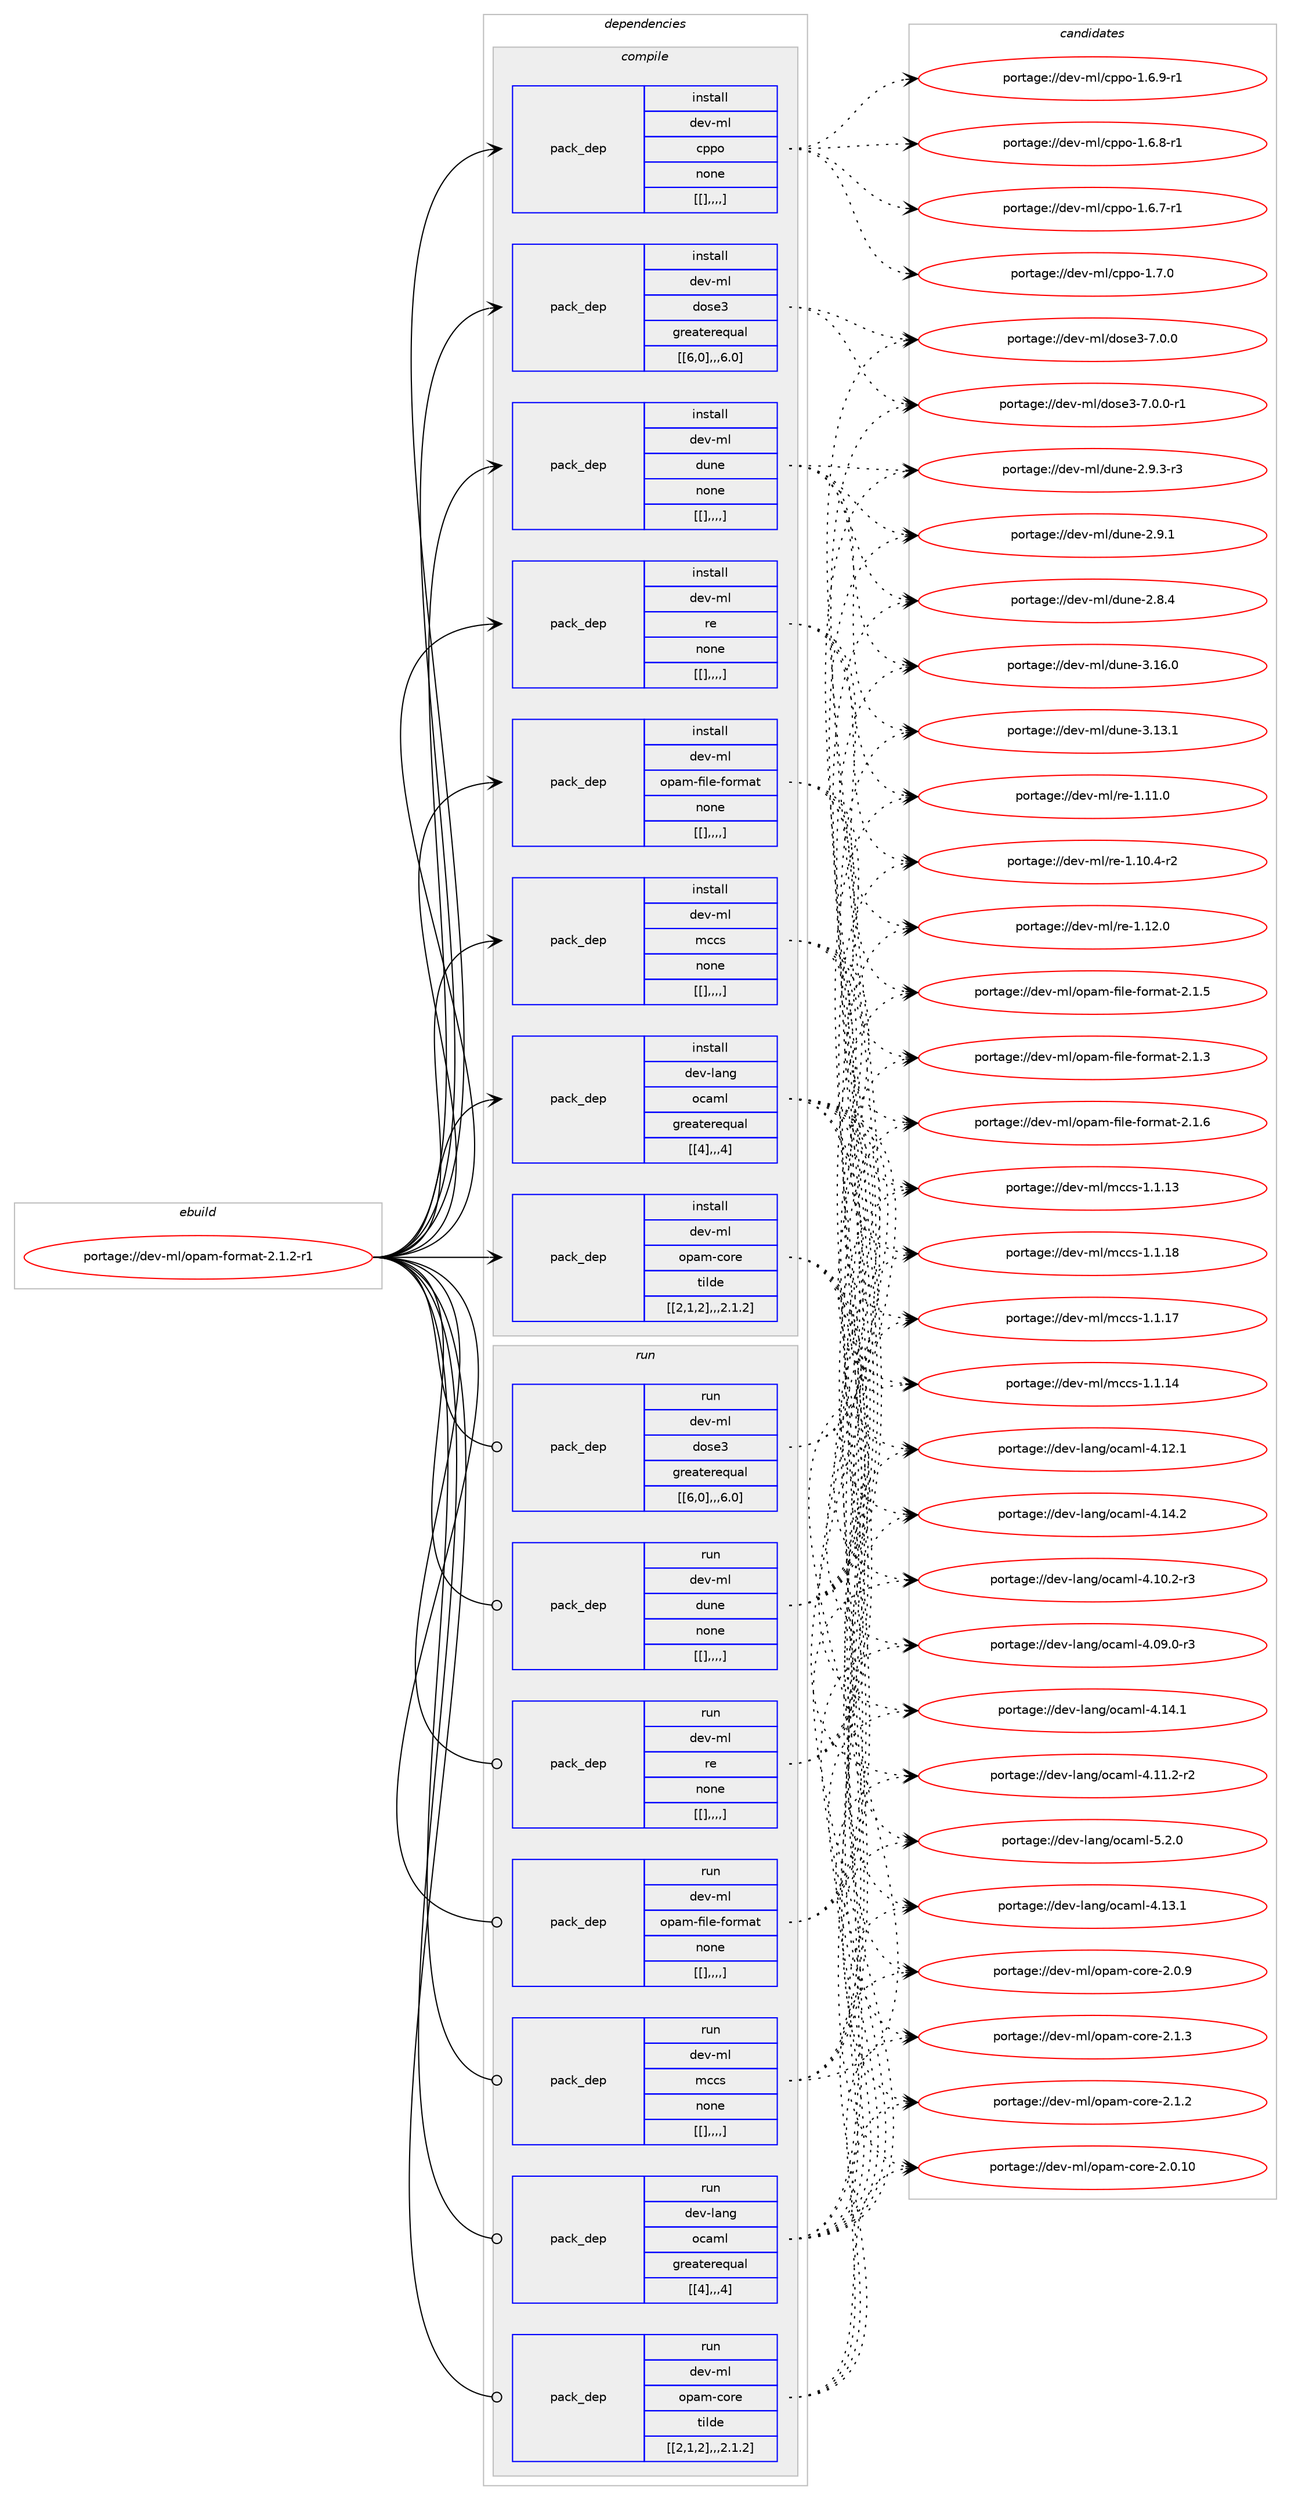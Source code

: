 digraph prolog {

# *************
# Graph options
# *************

newrank=true;
concentrate=true;
compound=true;
graph [rankdir=LR,fontname=Helvetica,fontsize=10,ranksep=1.5];#, ranksep=2.5, nodesep=0.2];
edge  [arrowhead=vee];
node  [fontname=Helvetica,fontsize=10];

# **********
# The ebuild
# **********

subgraph cluster_leftcol {
color=gray;
label=<<i>ebuild</i>>;
id [label="portage://dev-ml/opam-format-2.1.2-r1", color=red, width=4, href="../dev-ml/opam-format-2.1.2-r1.svg"];
}

# ****************
# The dependencies
# ****************

subgraph cluster_midcol {
color=gray;
label=<<i>dependencies</i>>;
subgraph cluster_compile {
fillcolor="#eeeeee";
style=filled;
label=<<i>compile</i>>;
subgraph pack92425 {
dependency125092 [label=<<TABLE BORDER="0" CELLBORDER="1" CELLSPACING="0" CELLPADDING="4" WIDTH="220"><TR><TD ROWSPAN="6" CELLPADDING="30">pack_dep</TD></TR><TR><TD WIDTH="110">install</TD></TR><TR><TD>dev-lang</TD></TR><TR><TD>ocaml</TD></TR><TR><TD>greaterequal</TD></TR><TR><TD>[[4],,,4]</TD></TR></TABLE>>, shape=none, color=blue];
}
id:e -> dependency125092:w [weight=20,style="solid",arrowhead="vee"];
subgraph pack92428 {
dependency125108 [label=<<TABLE BORDER="0" CELLBORDER="1" CELLSPACING="0" CELLPADDING="4" WIDTH="220"><TR><TD ROWSPAN="6" CELLPADDING="30">pack_dep</TD></TR><TR><TD WIDTH="110">install</TD></TR><TR><TD>dev-ml</TD></TR><TR><TD>cppo</TD></TR><TR><TD>none</TD></TR><TR><TD>[[],,,,]</TD></TR></TABLE>>, shape=none, color=blue];
}
id:e -> dependency125108:w [weight=20,style="solid",arrowhead="vee"];
subgraph pack92442 {
dependency125111 [label=<<TABLE BORDER="0" CELLBORDER="1" CELLSPACING="0" CELLPADDING="4" WIDTH="220"><TR><TD ROWSPAN="6" CELLPADDING="30">pack_dep</TD></TR><TR><TD WIDTH="110">install</TD></TR><TR><TD>dev-ml</TD></TR><TR><TD>dose3</TD></TR><TR><TD>greaterequal</TD></TR><TR><TD>[[6,0],,,6.0]</TD></TR></TABLE>>, shape=none, color=blue];
}
id:e -> dependency125111:w [weight=20,style="solid",arrowhead="vee"];
subgraph pack92456 {
dependency125131 [label=<<TABLE BORDER="0" CELLBORDER="1" CELLSPACING="0" CELLPADDING="4" WIDTH="220"><TR><TD ROWSPAN="6" CELLPADDING="30">pack_dep</TD></TR><TR><TD WIDTH="110">install</TD></TR><TR><TD>dev-ml</TD></TR><TR><TD>dune</TD></TR><TR><TD>none</TD></TR><TR><TD>[[],,,,]</TD></TR></TABLE>>, shape=none, color=blue];
}
id:e -> dependency125131:w [weight=20,style="solid",arrowhead="vee"];
subgraph pack92477 {
dependency125185 [label=<<TABLE BORDER="0" CELLBORDER="1" CELLSPACING="0" CELLPADDING="4" WIDTH="220"><TR><TD ROWSPAN="6" CELLPADDING="30">pack_dep</TD></TR><TR><TD WIDTH="110">install</TD></TR><TR><TD>dev-ml</TD></TR><TR><TD>mccs</TD></TR><TR><TD>none</TD></TR><TR><TD>[[],,,,]</TD></TR></TABLE>>, shape=none, color=blue];
}
id:e -> dependency125185:w [weight=20,style="solid",arrowhead="vee"];
subgraph pack92511 {
dependency125189 [label=<<TABLE BORDER="0" CELLBORDER="1" CELLSPACING="0" CELLPADDING="4" WIDTH="220"><TR><TD ROWSPAN="6" CELLPADDING="30">pack_dep</TD></TR><TR><TD WIDTH="110">install</TD></TR><TR><TD>dev-ml</TD></TR><TR><TD>opam-core</TD></TR><TR><TD>tilde</TD></TR><TR><TD>[[2,1,2],,,2.1.2]</TD></TR></TABLE>>, shape=none, color=blue];
}
id:e -> dependency125189:w [weight=20,style="solid",arrowhead="vee"];
subgraph pack92515 {
dependency125193 [label=<<TABLE BORDER="0" CELLBORDER="1" CELLSPACING="0" CELLPADDING="4" WIDTH="220"><TR><TD ROWSPAN="6" CELLPADDING="30">pack_dep</TD></TR><TR><TD WIDTH="110">install</TD></TR><TR><TD>dev-ml</TD></TR><TR><TD>opam-file-format</TD></TR><TR><TD>none</TD></TR><TR><TD>[[],,,,]</TD></TR></TABLE>>, shape=none, color=blue];
}
id:e -> dependency125193:w [weight=20,style="solid",arrowhead="vee"];
subgraph pack92538 {
dependency125217 [label=<<TABLE BORDER="0" CELLBORDER="1" CELLSPACING="0" CELLPADDING="4" WIDTH="220"><TR><TD ROWSPAN="6" CELLPADDING="30">pack_dep</TD></TR><TR><TD WIDTH="110">install</TD></TR><TR><TD>dev-ml</TD></TR><TR><TD>re</TD></TR><TR><TD>none</TD></TR><TR><TD>[[],,,,]</TD></TR></TABLE>>, shape=none, color=blue];
}
id:e -> dependency125217:w [weight=20,style="solid",arrowhead="vee"];
}
subgraph cluster_compileandrun {
fillcolor="#eeeeee";
style=filled;
label=<<i>compile and run</i>>;
}
subgraph cluster_run {
fillcolor="#eeeeee";
style=filled;
label=<<i>run</i>>;
subgraph pack92585 {
dependency125258 [label=<<TABLE BORDER="0" CELLBORDER="1" CELLSPACING="0" CELLPADDING="4" WIDTH="220"><TR><TD ROWSPAN="6" CELLPADDING="30">pack_dep</TD></TR><TR><TD WIDTH="110">run</TD></TR><TR><TD>dev-lang</TD></TR><TR><TD>ocaml</TD></TR><TR><TD>greaterequal</TD></TR><TR><TD>[[4],,,4]</TD></TR></TABLE>>, shape=none, color=blue];
}
id:e -> dependency125258:w [weight=20,style="solid",arrowhead="odot"];
subgraph pack92588 {
dependency125304 [label=<<TABLE BORDER="0" CELLBORDER="1" CELLSPACING="0" CELLPADDING="4" WIDTH="220"><TR><TD ROWSPAN="6" CELLPADDING="30">pack_dep</TD></TR><TR><TD WIDTH="110">run</TD></TR><TR><TD>dev-ml</TD></TR><TR><TD>dose3</TD></TR><TR><TD>greaterequal</TD></TR><TR><TD>[[6,0],,,6.0]</TD></TR></TABLE>>, shape=none, color=blue];
}
id:e -> dependency125304:w [weight=20,style="solid",arrowhead="odot"];
subgraph pack92681 {
dependency125374 [label=<<TABLE BORDER="0" CELLBORDER="1" CELLSPACING="0" CELLPADDING="4" WIDTH="220"><TR><TD ROWSPAN="6" CELLPADDING="30">pack_dep</TD></TR><TR><TD WIDTH="110">run</TD></TR><TR><TD>dev-ml</TD></TR><TR><TD>dune</TD></TR><TR><TD>none</TD></TR><TR><TD>[[],,,,]</TD></TR></TABLE>>, shape=none, color=blue];
}
id:e -> dependency125374:w [weight=20,style="solid",arrowhead="odot"];
subgraph pack92689 {
dependency125439 [label=<<TABLE BORDER="0" CELLBORDER="1" CELLSPACING="0" CELLPADDING="4" WIDTH="220"><TR><TD ROWSPAN="6" CELLPADDING="30">pack_dep</TD></TR><TR><TD WIDTH="110">run</TD></TR><TR><TD>dev-ml</TD></TR><TR><TD>mccs</TD></TR><TR><TD>none</TD></TR><TR><TD>[[],,,,]</TD></TR></TABLE>>, shape=none, color=blue];
}
id:e -> dependency125439:w [weight=20,style="solid",arrowhead="odot"];
subgraph pack92750 {
dependency125445 [label=<<TABLE BORDER="0" CELLBORDER="1" CELLSPACING="0" CELLPADDING="4" WIDTH="220"><TR><TD ROWSPAN="6" CELLPADDING="30">pack_dep</TD></TR><TR><TD WIDTH="110">run</TD></TR><TR><TD>dev-ml</TD></TR><TR><TD>opam-core</TD></TR><TR><TD>tilde</TD></TR><TR><TD>[[2,1,2],,,2.1.2]</TD></TR></TABLE>>, shape=none, color=blue];
}
id:e -> dependency125445:w [weight=20,style="solid",arrowhead="odot"];
subgraph pack92755 {
dependency125451 [label=<<TABLE BORDER="0" CELLBORDER="1" CELLSPACING="0" CELLPADDING="4" WIDTH="220"><TR><TD ROWSPAN="6" CELLPADDING="30">pack_dep</TD></TR><TR><TD WIDTH="110">run</TD></TR><TR><TD>dev-ml</TD></TR><TR><TD>opam-file-format</TD></TR><TR><TD>none</TD></TR><TR><TD>[[],,,,]</TD></TR></TABLE>>, shape=none, color=blue];
}
id:e -> dependency125451:w [weight=20,style="solid",arrowhead="odot"];
subgraph pack92760 {
dependency125460 [label=<<TABLE BORDER="0" CELLBORDER="1" CELLSPACING="0" CELLPADDING="4" WIDTH="220"><TR><TD ROWSPAN="6" CELLPADDING="30">pack_dep</TD></TR><TR><TD WIDTH="110">run</TD></TR><TR><TD>dev-ml</TD></TR><TR><TD>re</TD></TR><TR><TD>none</TD></TR><TR><TD>[[],,,,]</TD></TR></TABLE>>, shape=none, color=blue];
}
id:e -> dependency125460:w [weight=20,style="solid",arrowhead="odot"];
}
}

# **************
# The candidates
# **************

subgraph cluster_choices {
rank=same;
color=gray;
label=<<i>candidates</i>>;

subgraph choice92155 {
color=black;
nodesep=1;
choice1001011184510897110103471119997109108455346504648 [label="portage://dev-lang/ocaml-5.2.0", color=red, width=4,href="../dev-lang/ocaml-5.2.0.svg"];
choice100101118451089711010347111999710910845524649524650 [label="portage://dev-lang/ocaml-4.14.2", color=red, width=4,href="../dev-lang/ocaml-4.14.2.svg"];
choice100101118451089711010347111999710910845524649524649 [label="portage://dev-lang/ocaml-4.14.1", color=red, width=4,href="../dev-lang/ocaml-4.14.1.svg"];
choice100101118451089711010347111999710910845524649514649 [label="portage://dev-lang/ocaml-4.13.1", color=red, width=4,href="../dev-lang/ocaml-4.13.1.svg"];
choice100101118451089711010347111999710910845524649504649 [label="portage://dev-lang/ocaml-4.12.1", color=red, width=4,href="../dev-lang/ocaml-4.12.1.svg"];
choice1001011184510897110103471119997109108455246494946504511450 [label="portage://dev-lang/ocaml-4.11.2-r2", color=red, width=4,href="../dev-lang/ocaml-4.11.2-r2.svg"];
choice1001011184510897110103471119997109108455246494846504511451 [label="portage://dev-lang/ocaml-4.10.2-r3", color=red, width=4,href="../dev-lang/ocaml-4.10.2-r3.svg"];
choice1001011184510897110103471119997109108455246485746484511451 [label="portage://dev-lang/ocaml-4.09.0-r3", color=red, width=4,href="../dev-lang/ocaml-4.09.0-r3.svg"];
dependency125092:e -> choice1001011184510897110103471119997109108455346504648:w [style=dotted,weight="100"];
dependency125092:e -> choice100101118451089711010347111999710910845524649524650:w [style=dotted,weight="100"];
dependency125092:e -> choice100101118451089711010347111999710910845524649524649:w [style=dotted,weight="100"];
dependency125092:e -> choice100101118451089711010347111999710910845524649514649:w [style=dotted,weight="100"];
dependency125092:e -> choice100101118451089711010347111999710910845524649504649:w [style=dotted,weight="100"];
dependency125092:e -> choice1001011184510897110103471119997109108455246494946504511450:w [style=dotted,weight="100"];
dependency125092:e -> choice1001011184510897110103471119997109108455246494846504511451:w [style=dotted,weight="100"];
dependency125092:e -> choice1001011184510897110103471119997109108455246485746484511451:w [style=dotted,weight="100"];
}
subgraph choice92161 {
color=black;
nodesep=1;
choice100101118451091084799112112111454946554648 [label="portage://dev-ml/cppo-1.7.0", color=red, width=4,href="../dev-ml/cppo-1.7.0.svg"];
choice1001011184510910847991121121114549465446574511449 [label="portage://dev-ml/cppo-1.6.9-r1", color=red, width=4,href="../dev-ml/cppo-1.6.9-r1.svg"];
choice1001011184510910847991121121114549465446564511449 [label="portage://dev-ml/cppo-1.6.8-r1", color=red, width=4,href="../dev-ml/cppo-1.6.8-r1.svg"];
choice1001011184510910847991121121114549465446554511449 [label="portage://dev-ml/cppo-1.6.7-r1", color=red, width=4,href="../dev-ml/cppo-1.6.7-r1.svg"];
dependency125108:e -> choice100101118451091084799112112111454946554648:w [style=dotted,weight="100"];
dependency125108:e -> choice1001011184510910847991121121114549465446574511449:w [style=dotted,weight="100"];
dependency125108:e -> choice1001011184510910847991121121114549465446564511449:w [style=dotted,weight="100"];
dependency125108:e -> choice1001011184510910847991121121114549465446554511449:w [style=dotted,weight="100"];
}
subgraph choice92166 {
color=black;
nodesep=1;
choice1001011184510910847100111115101514555464846484511449 [label="portage://dev-ml/dose3-7.0.0-r1", color=red, width=4,href="../dev-ml/dose3-7.0.0-r1.svg"];
choice100101118451091084710011111510151455546484648 [label="portage://dev-ml/dose3-7.0.0", color=red, width=4,href="../dev-ml/dose3-7.0.0.svg"];
dependency125111:e -> choice1001011184510910847100111115101514555464846484511449:w [style=dotted,weight="100"];
dependency125111:e -> choice100101118451091084710011111510151455546484648:w [style=dotted,weight="100"];
}
subgraph choice92169 {
color=black;
nodesep=1;
choice100101118451091084710011711010145514649544648 [label="portage://dev-ml/dune-3.16.0", color=red, width=4,href="../dev-ml/dune-3.16.0.svg"];
choice100101118451091084710011711010145514649514649 [label="portage://dev-ml/dune-3.13.1", color=red, width=4,href="../dev-ml/dune-3.13.1.svg"];
choice10010111845109108471001171101014550465746514511451 [label="portage://dev-ml/dune-2.9.3-r3", color=red, width=4,href="../dev-ml/dune-2.9.3-r3.svg"];
choice1001011184510910847100117110101455046574649 [label="portage://dev-ml/dune-2.9.1", color=red, width=4,href="../dev-ml/dune-2.9.1.svg"];
choice1001011184510910847100117110101455046564652 [label="portage://dev-ml/dune-2.8.4", color=red, width=4,href="../dev-ml/dune-2.8.4.svg"];
dependency125131:e -> choice100101118451091084710011711010145514649544648:w [style=dotted,weight="100"];
dependency125131:e -> choice100101118451091084710011711010145514649514649:w [style=dotted,weight="100"];
dependency125131:e -> choice10010111845109108471001171101014550465746514511451:w [style=dotted,weight="100"];
dependency125131:e -> choice1001011184510910847100117110101455046574649:w [style=dotted,weight="100"];
dependency125131:e -> choice1001011184510910847100117110101455046564652:w [style=dotted,weight="100"];
}
subgraph choice92228 {
color=black;
nodesep=1;
choice1001011184510910847109999911545494649464956 [label="portage://dev-ml/mccs-1.1.18", color=red, width=4,href="../dev-ml/mccs-1.1.18.svg"];
choice1001011184510910847109999911545494649464955 [label="portage://dev-ml/mccs-1.1.17", color=red, width=4,href="../dev-ml/mccs-1.1.17.svg"];
choice1001011184510910847109999911545494649464952 [label="portage://dev-ml/mccs-1.1.14", color=red, width=4,href="../dev-ml/mccs-1.1.14.svg"];
choice1001011184510910847109999911545494649464951 [label="portage://dev-ml/mccs-1.1.13", color=red, width=4,href="../dev-ml/mccs-1.1.13.svg"];
dependency125185:e -> choice1001011184510910847109999911545494649464956:w [style=dotted,weight="100"];
dependency125185:e -> choice1001011184510910847109999911545494649464955:w [style=dotted,weight="100"];
dependency125185:e -> choice1001011184510910847109999911545494649464952:w [style=dotted,weight="100"];
dependency125185:e -> choice1001011184510910847109999911545494649464951:w [style=dotted,weight="100"];
}
subgraph choice92242 {
color=black;
nodesep=1;
choice1001011184510910847111112971094599111114101455046494651 [label="portage://dev-ml/opam-core-2.1.3", color=red, width=4,href="../dev-ml/opam-core-2.1.3.svg"];
choice1001011184510910847111112971094599111114101455046494650 [label="portage://dev-ml/opam-core-2.1.2", color=red, width=4,href="../dev-ml/opam-core-2.1.2.svg"];
choice100101118451091084711111297109459911111410145504648464948 [label="portage://dev-ml/opam-core-2.0.10", color=red, width=4,href="../dev-ml/opam-core-2.0.10.svg"];
choice1001011184510910847111112971094599111114101455046484657 [label="portage://dev-ml/opam-core-2.0.9", color=red, width=4,href="../dev-ml/opam-core-2.0.9.svg"];
dependency125189:e -> choice1001011184510910847111112971094599111114101455046494651:w [style=dotted,weight="100"];
dependency125189:e -> choice1001011184510910847111112971094599111114101455046494650:w [style=dotted,weight="100"];
dependency125189:e -> choice100101118451091084711111297109459911111410145504648464948:w [style=dotted,weight="100"];
dependency125189:e -> choice1001011184510910847111112971094599111114101455046484657:w [style=dotted,weight="100"];
}
subgraph choice92309 {
color=black;
nodesep=1;
choice100101118451091084711111297109451021051081014510211111410997116455046494654 [label="portage://dev-ml/opam-file-format-2.1.6", color=red, width=4,href="../dev-ml/opam-file-format-2.1.6.svg"];
choice100101118451091084711111297109451021051081014510211111410997116455046494653 [label="portage://dev-ml/opam-file-format-2.1.5", color=red, width=4,href="../dev-ml/opam-file-format-2.1.5.svg"];
choice100101118451091084711111297109451021051081014510211111410997116455046494651 [label="portage://dev-ml/opam-file-format-2.1.3", color=red, width=4,href="../dev-ml/opam-file-format-2.1.3.svg"];
dependency125193:e -> choice100101118451091084711111297109451021051081014510211111410997116455046494654:w [style=dotted,weight="100"];
dependency125193:e -> choice100101118451091084711111297109451021051081014510211111410997116455046494653:w [style=dotted,weight="100"];
dependency125193:e -> choice100101118451091084711111297109451021051081014510211111410997116455046494651:w [style=dotted,weight="100"];
}
subgraph choice92316 {
color=black;
nodesep=1;
choice100101118451091084711410145494649504648 [label="portage://dev-ml/re-1.12.0", color=red, width=4,href="../dev-ml/re-1.12.0.svg"];
choice100101118451091084711410145494649494648 [label="portage://dev-ml/re-1.11.0", color=red, width=4,href="../dev-ml/re-1.11.0.svg"];
choice1001011184510910847114101454946494846524511450 [label="portage://dev-ml/re-1.10.4-r2", color=red, width=4,href="../dev-ml/re-1.10.4-r2.svg"];
dependency125217:e -> choice100101118451091084711410145494649504648:w [style=dotted,weight="100"];
dependency125217:e -> choice100101118451091084711410145494649494648:w [style=dotted,weight="100"];
dependency125217:e -> choice1001011184510910847114101454946494846524511450:w [style=dotted,weight="100"];
}
subgraph choice92346 {
color=black;
nodesep=1;
choice1001011184510897110103471119997109108455346504648 [label="portage://dev-lang/ocaml-5.2.0", color=red, width=4,href="../dev-lang/ocaml-5.2.0.svg"];
choice100101118451089711010347111999710910845524649524650 [label="portage://dev-lang/ocaml-4.14.2", color=red, width=4,href="../dev-lang/ocaml-4.14.2.svg"];
choice100101118451089711010347111999710910845524649524649 [label="portage://dev-lang/ocaml-4.14.1", color=red, width=4,href="../dev-lang/ocaml-4.14.1.svg"];
choice100101118451089711010347111999710910845524649514649 [label="portage://dev-lang/ocaml-4.13.1", color=red, width=4,href="../dev-lang/ocaml-4.13.1.svg"];
choice100101118451089711010347111999710910845524649504649 [label="portage://dev-lang/ocaml-4.12.1", color=red, width=4,href="../dev-lang/ocaml-4.12.1.svg"];
choice1001011184510897110103471119997109108455246494946504511450 [label="portage://dev-lang/ocaml-4.11.2-r2", color=red, width=4,href="../dev-lang/ocaml-4.11.2-r2.svg"];
choice1001011184510897110103471119997109108455246494846504511451 [label="portage://dev-lang/ocaml-4.10.2-r3", color=red, width=4,href="../dev-lang/ocaml-4.10.2-r3.svg"];
choice1001011184510897110103471119997109108455246485746484511451 [label="portage://dev-lang/ocaml-4.09.0-r3", color=red, width=4,href="../dev-lang/ocaml-4.09.0-r3.svg"];
dependency125258:e -> choice1001011184510897110103471119997109108455346504648:w [style=dotted,weight="100"];
dependency125258:e -> choice100101118451089711010347111999710910845524649524650:w [style=dotted,weight="100"];
dependency125258:e -> choice100101118451089711010347111999710910845524649524649:w [style=dotted,weight="100"];
dependency125258:e -> choice100101118451089711010347111999710910845524649514649:w [style=dotted,weight="100"];
dependency125258:e -> choice100101118451089711010347111999710910845524649504649:w [style=dotted,weight="100"];
dependency125258:e -> choice1001011184510897110103471119997109108455246494946504511450:w [style=dotted,weight="100"];
dependency125258:e -> choice1001011184510897110103471119997109108455246494846504511451:w [style=dotted,weight="100"];
dependency125258:e -> choice1001011184510897110103471119997109108455246485746484511451:w [style=dotted,weight="100"];
}
subgraph choice92377 {
color=black;
nodesep=1;
choice1001011184510910847100111115101514555464846484511449 [label="portage://dev-ml/dose3-7.0.0-r1", color=red, width=4,href="../dev-ml/dose3-7.0.0-r1.svg"];
choice100101118451091084710011111510151455546484648 [label="portage://dev-ml/dose3-7.0.0", color=red, width=4,href="../dev-ml/dose3-7.0.0.svg"];
dependency125304:e -> choice1001011184510910847100111115101514555464846484511449:w [style=dotted,weight="100"];
dependency125304:e -> choice100101118451091084710011111510151455546484648:w [style=dotted,weight="100"];
}
subgraph choice92380 {
color=black;
nodesep=1;
choice100101118451091084710011711010145514649544648 [label="portage://dev-ml/dune-3.16.0", color=red, width=4,href="../dev-ml/dune-3.16.0.svg"];
choice100101118451091084710011711010145514649514649 [label="portage://dev-ml/dune-3.13.1", color=red, width=4,href="../dev-ml/dune-3.13.1.svg"];
choice10010111845109108471001171101014550465746514511451 [label="portage://dev-ml/dune-2.9.3-r3", color=red, width=4,href="../dev-ml/dune-2.9.3-r3.svg"];
choice1001011184510910847100117110101455046574649 [label="portage://dev-ml/dune-2.9.1", color=red, width=4,href="../dev-ml/dune-2.9.1.svg"];
choice1001011184510910847100117110101455046564652 [label="portage://dev-ml/dune-2.8.4", color=red, width=4,href="../dev-ml/dune-2.8.4.svg"];
dependency125374:e -> choice100101118451091084710011711010145514649544648:w [style=dotted,weight="100"];
dependency125374:e -> choice100101118451091084710011711010145514649514649:w [style=dotted,weight="100"];
dependency125374:e -> choice10010111845109108471001171101014550465746514511451:w [style=dotted,weight="100"];
dependency125374:e -> choice1001011184510910847100117110101455046574649:w [style=dotted,weight="100"];
dependency125374:e -> choice1001011184510910847100117110101455046564652:w [style=dotted,weight="100"];
}
subgraph choice92422 {
color=black;
nodesep=1;
choice1001011184510910847109999911545494649464956 [label="portage://dev-ml/mccs-1.1.18", color=red, width=4,href="../dev-ml/mccs-1.1.18.svg"];
choice1001011184510910847109999911545494649464955 [label="portage://dev-ml/mccs-1.1.17", color=red, width=4,href="../dev-ml/mccs-1.1.17.svg"];
choice1001011184510910847109999911545494649464952 [label="portage://dev-ml/mccs-1.1.14", color=red, width=4,href="../dev-ml/mccs-1.1.14.svg"];
choice1001011184510910847109999911545494649464951 [label="portage://dev-ml/mccs-1.1.13", color=red, width=4,href="../dev-ml/mccs-1.1.13.svg"];
dependency125439:e -> choice1001011184510910847109999911545494649464956:w [style=dotted,weight="100"];
dependency125439:e -> choice1001011184510910847109999911545494649464955:w [style=dotted,weight="100"];
dependency125439:e -> choice1001011184510910847109999911545494649464952:w [style=dotted,weight="100"];
dependency125439:e -> choice1001011184510910847109999911545494649464951:w [style=dotted,weight="100"];
}
subgraph choice92426 {
color=black;
nodesep=1;
choice1001011184510910847111112971094599111114101455046494651 [label="portage://dev-ml/opam-core-2.1.3", color=red, width=4,href="../dev-ml/opam-core-2.1.3.svg"];
choice1001011184510910847111112971094599111114101455046494650 [label="portage://dev-ml/opam-core-2.1.2", color=red, width=4,href="../dev-ml/opam-core-2.1.2.svg"];
choice100101118451091084711111297109459911111410145504648464948 [label="portage://dev-ml/opam-core-2.0.10", color=red, width=4,href="../dev-ml/opam-core-2.0.10.svg"];
choice1001011184510910847111112971094599111114101455046484657 [label="portage://dev-ml/opam-core-2.0.9", color=red, width=4,href="../dev-ml/opam-core-2.0.9.svg"];
dependency125445:e -> choice1001011184510910847111112971094599111114101455046494651:w [style=dotted,weight="100"];
dependency125445:e -> choice1001011184510910847111112971094599111114101455046494650:w [style=dotted,weight="100"];
dependency125445:e -> choice100101118451091084711111297109459911111410145504648464948:w [style=dotted,weight="100"];
dependency125445:e -> choice1001011184510910847111112971094599111114101455046484657:w [style=dotted,weight="100"];
}
subgraph choice92445 {
color=black;
nodesep=1;
choice100101118451091084711111297109451021051081014510211111410997116455046494654 [label="portage://dev-ml/opam-file-format-2.1.6", color=red, width=4,href="../dev-ml/opam-file-format-2.1.6.svg"];
choice100101118451091084711111297109451021051081014510211111410997116455046494653 [label="portage://dev-ml/opam-file-format-2.1.5", color=red, width=4,href="../dev-ml/opam-file-format-2.1.5.svg"];
choice100101118451091084711111297109451021051081014510211111410997116455046494651 [label="portage://dev-ml/opam-file-format-2.1.3", color=red, width=4,href="../dev-ml/opam-file-format-2.1.3.svg"];
dependency125451:e -> choice100101118451091084711111297109451021051081014510211111410997116455046494654:w [style=dotted,weight="100"];
dependency125451:e -> choice100101118451091084711111297109451021051081014510211111410997116455046494653:w [style=dotted,weight="100"];
dependency125451:e -> choice100101118451091084711111297109451021051081014510211111410997116455046494651:w [style=dotted,weight="100"];
}
subgraph choice92495 {
color=black;
nodesep=1;
choice100101118451091084711410145494649504648 [label="portage://dev-ml/re-1.12.0", color=red, width=4,href="../dev-ml/re-1.12.0.svg"];
choice100101118451091084711410145494649494648 [label="portage://dev-ml/re-1.11.0", color=red, width=4,href="../dev-ml/re-1.11.0.svg"];
choice1001011184510910847114101454946494846524511450 [label="portage://dev-ml/re-1.10.4-r2", color=red, width=4,href="../dev-ml/re-1.10.4-r2.svg"];
dependency125460:e -> choice100101118451091084711410145494649504648:w [style=dotted,weight="100"];
dependency125460:e -> choice100101118451091084711410145494649494648:w [style=dotted,weight="100"];
dependency125460:e -> choice1001011184510910847114101454946494846524511450:w [style=dotted,weight="100"];
}
}

}
